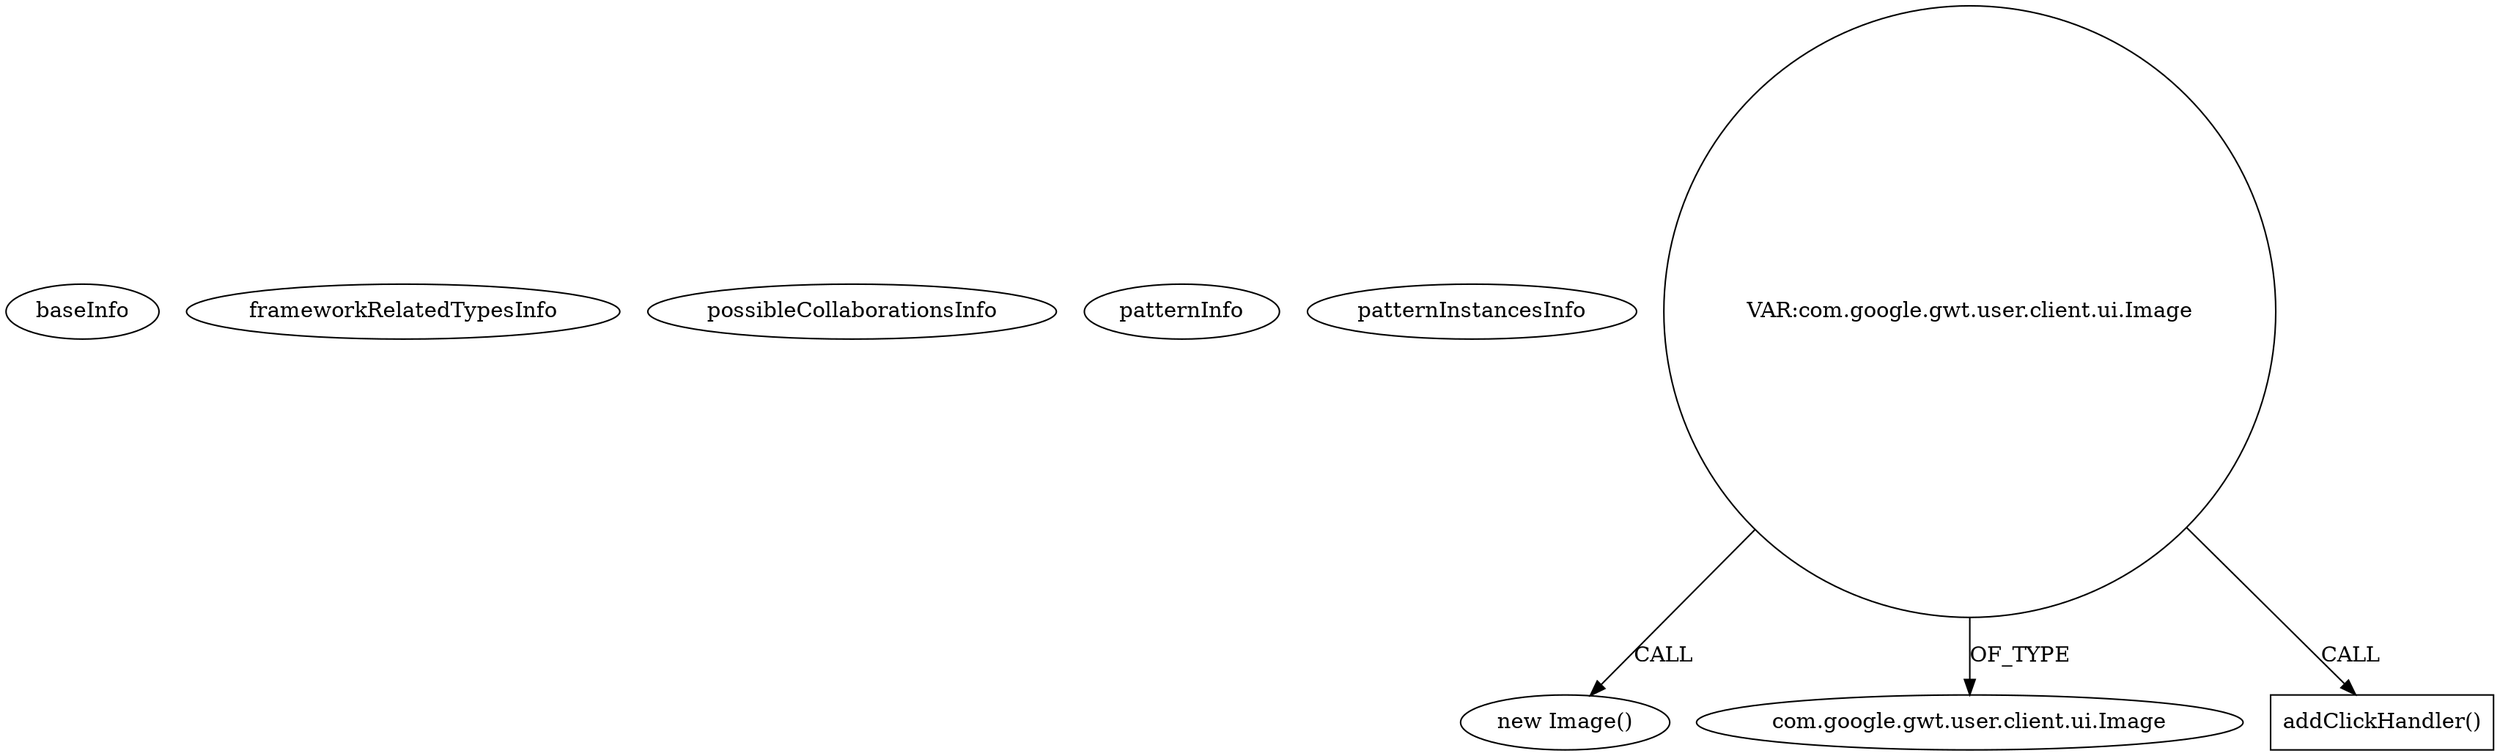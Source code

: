 digraph {
baseInfo[graphId=654,category="pattern",isAnonymous=false,possibleRelation=false]
frameworkRelatedTypesInfo[]
possibleCollaborationsInfo[]
patternInfo[frequency=2.0,patternRootClient=null]
patternInstancesInfo[0="WSDOT-WSDOT-Search-GWT~/WSDOT-WSDOT-Search-GWT/WSDOT-Search-GWT-master/src/gov/wa/wsdot/search/client/SearchWidget.java~SearchWidget~449",1="Tok-Ziraja222~/Tok-Ziraja222/Ziraja222-master/src/ziraja/client/Ziraja.java~Ziraja~403"]
291[label="new Image()",vertexType="CONSTRUCTOR_CALL",isFrameworkType=false]
292[label="VAR:com.google.gwt.user.client.ui.Image",vertexType="VARIABLE_EXPRESION",isFrameworkType=false,shape=circle]
19[label="com.google.gwt.user.client.ui.Image",vertexType="FRAMEWORK_CLASS_TYPE",isFrameworkType=false]
299[label="addClickHandler()",vertexType="INSIDE_CALL",isFrameworkType=false,shape=box]
292->19[label="OF_TYPE"]
292->299[label="CALL"]
292->291[label="CALL"]
}
